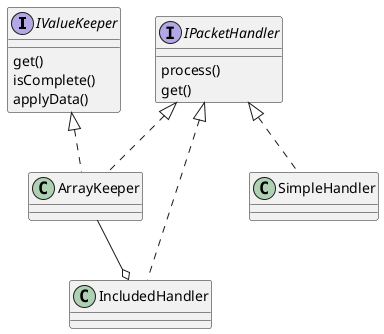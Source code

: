 @startuml

interface IValueKeeper {
get()
isComplete()
applyData()
}

interface IPacketHandler {
process()
get()
}

class ArrayKeeper

class IncludedHandler
class SimpleHandler

IValueKeeper <|.. ArrayKeeper
IPacketHandler <|.. ArrayKeeper

IPacketHandler <|.. IncludedHandler
IPacketHandler <|.. SimpleHandler
ArrayKeeper --o IncludedHandler
@enduml
